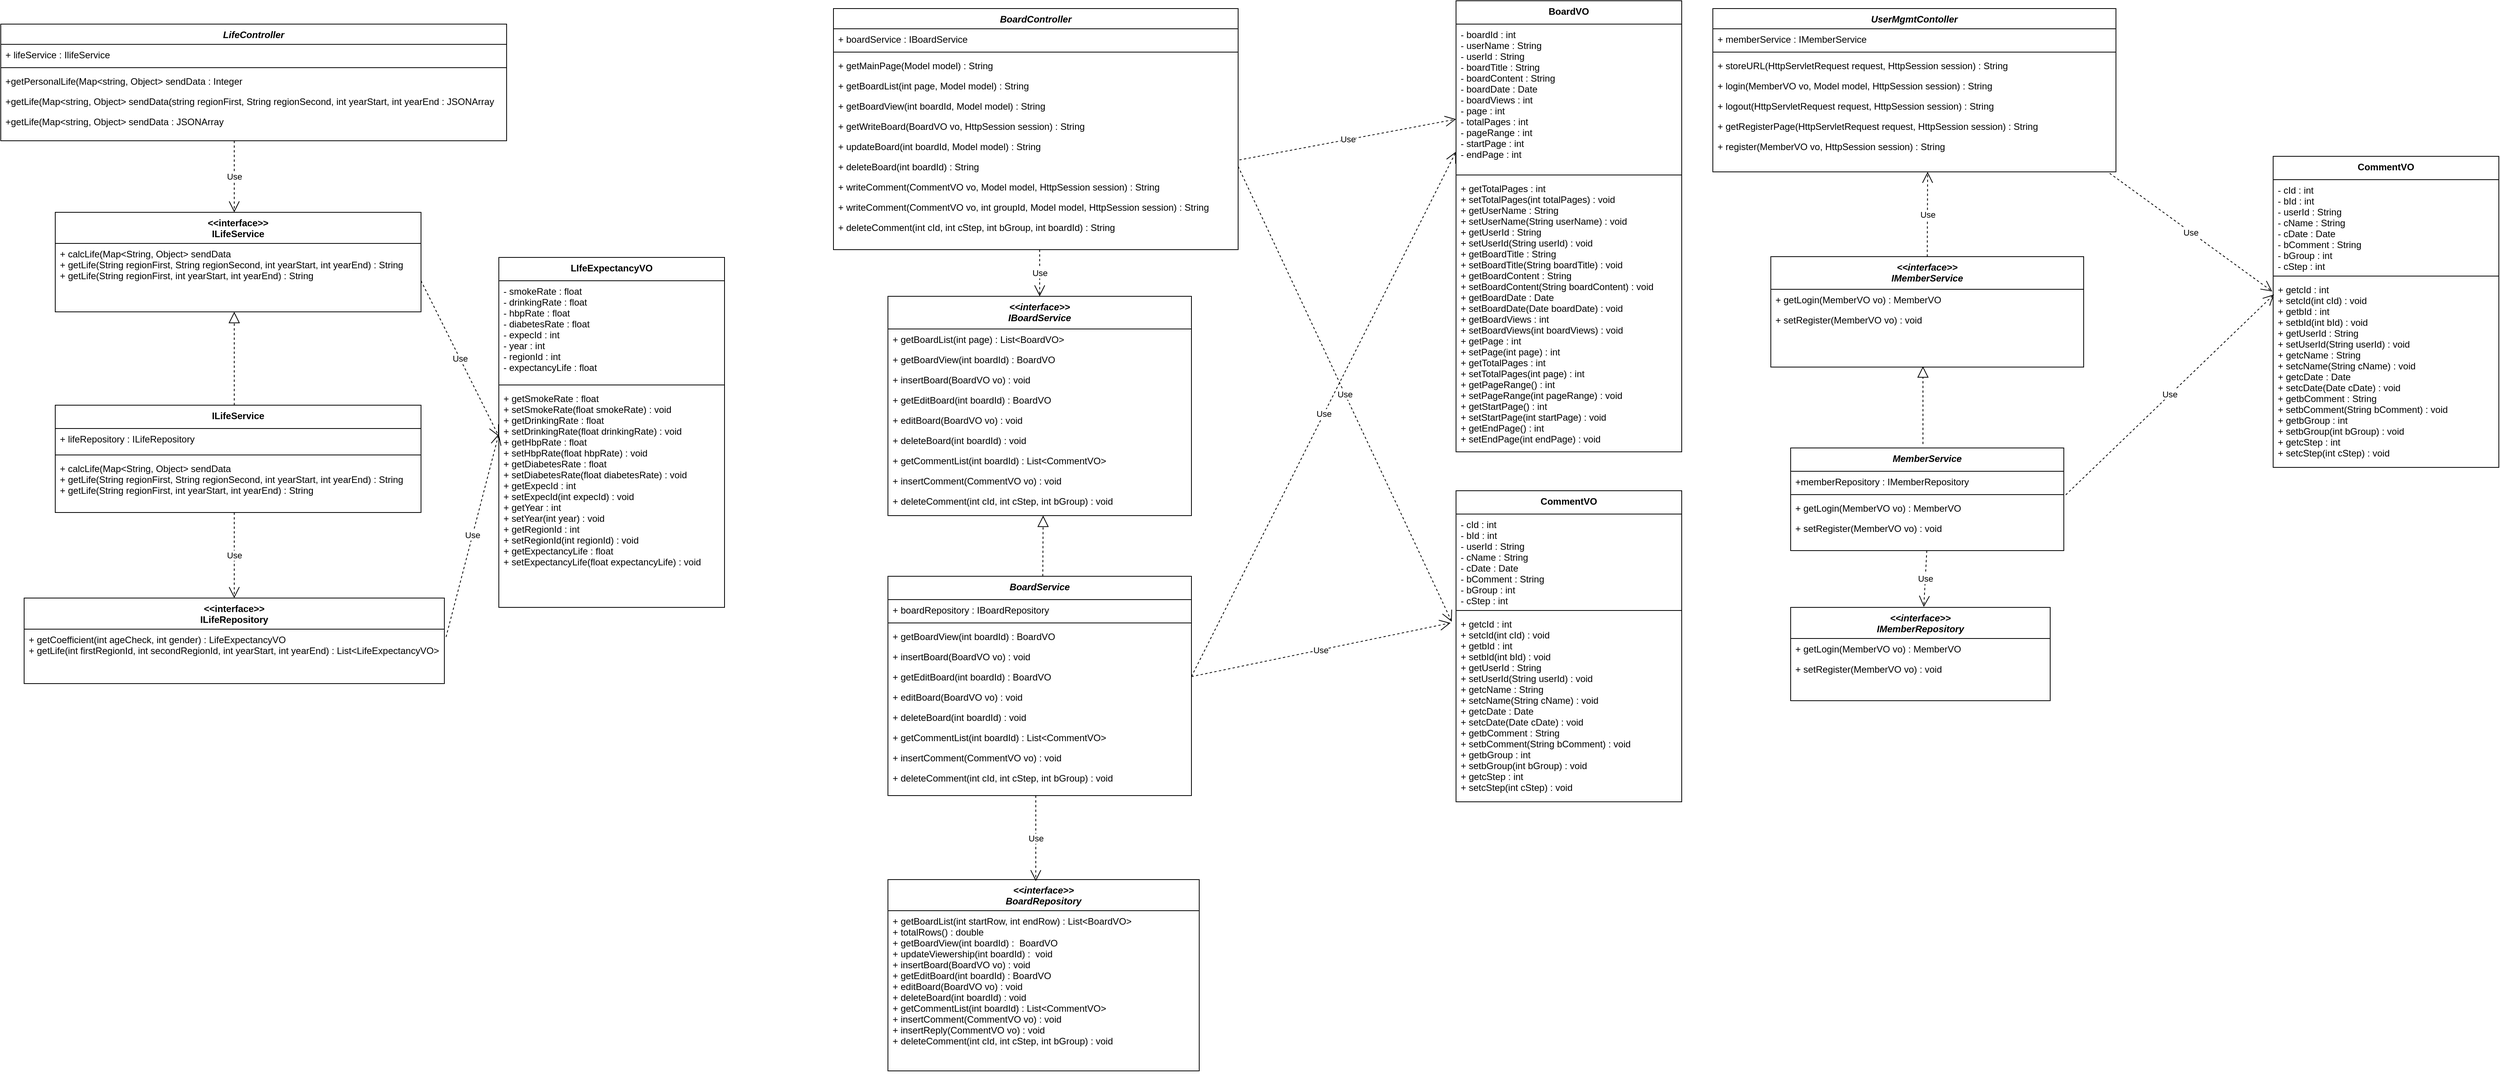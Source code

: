<mxfile version="20.8.16" type="device"><diagram id="C5RBs43oDa-KdzZeNtuy" name="Page-1"><mxGraphModel dx="4372" dy="2070" grid="1" gridSize="10" guides="1" tooltips="1" connect="1" arrows="1" fold="1" page="1" pageScale="1" pageWidth="827" pageHeight="1169" math="0" shadow="0"><root><mxCell id="WIyWlLk6GJQsqaUBKTNV-0"/><mxCell id="WIyWlLk6GJQsqaUBKTNV-1" parent="WIyWlLk6GJQsqaUBKTNV-0"/><mxCell id="zkfFHV4jXpPFQw0GAbJ--0" value="BoardController" style="swimlane;fontStyle=3;align=center;verticalAlign=top;childLayout=stackLayout;horizontal=1;startSize=26;horizontalStack=0;resizeParent=1;resizeLast=0;collapsible=1;marginBottom=0;rounded=0;shadow=0;strokeWidth=1;" parent="WIyWlLk6GJQsqaUBKTNV-1" vertex="1"><mxGeometry x="810" y="20" width="520" height="310" as="geometry"><mxRectangle x="230" y="140" width="160" height="26" as="alternateBounds"/></mxGeometry></mxCell><mxCell id="zkfFHV4jXpPFQw0GAbJ--2" value="+ boardService : IBoardService" style="text;align=left;verticalAlign=top;spacingLeft=4;spacingRight=4;overflow=hidden;rotatable=0;points=[[0,0.5],[1,0.5]];portConstraint=eastwest;rounded=0;shadow=0;html=0;" parent="zkfFHV4jXpPFQw0GAbJ--0" vertex="1"><mxGeometry y="26" width="520" height="26" as="geometry"/></mxCell><mxCell id="zkfFHV4jXpPFQw0GAbJ--4" value="" style="line;html=1;strokeWidth=1;align=left;verticalAlign=middle;spacingTop=-1;spacingLeft=3;spacingRight=3;rotatable=0;labelPosition=right;points=[];portConstraint=eastwest;" parent="zkfFHV4jXpPFQw0GAbJ--0" vertex="1"><mxGeometry y="52" width="520" height="8" as="geometry"/></mxCell><mxCell id="zkfFHV4jXpPFQw0GAbJ--5" value="+ getMainPage(Model model) : String" style="text;align=left;verticalAlign=top;spacingLeft=4;spacingRight=4;overflow=hidden;rotatable=0;points=[[0,0.5],[1,0.5]];portConstraint=eastwest;" parent="zkfFHV4jXpPFQw0GAbJ--0" vertex="1"><mxGeometry y="60" width="520" height="26" as="geometry"/></mxCell><mxCell id="9Ty80EpwRylRa6_031p2-2" value="+ getBoardList(int page, Model model) : String" style="text;align=left;verticalAlign=top;spacingLeft=4;spacingRight=4;overflow=hidden;rotatable=0;points=[[0,0.5],[1,0.5]];portConstraint=eastwest;" parent="zkfFHV4jXpPFQw0GAbJ--0" vertex="1"><mxGeometry y="86" width="520" height="26" as="geometry"/></mxCell><mxCell id="9Ty80EpwRylRa6_031p2-3" value="+ getBoardView(int boardId, Model model) : String" style="text;align=left;verticalAlign=top;spacingLeft=4;spacingRight=4;overflow=hidden;rotatable=0;points=[[0,0.5],[1,0.5]];portConstraint=eastwest;" parent="zkfFHV4jXpPFQw0GAbJ--0" vertex="1"><mxGeometry y="112" width="520" height="26" as="geometry"/></mxCell><mxCell id="9Ty80EpwRylRa6_031p2-32" value="+ getWriteBoard(BoardVO vo, HttpSession session) : String" style="text;align=left;verticalAlign=top;spacingLeft=4;spacingRight=4;overflow=hidden;rotatable=0;points=[[0,0.5],[1,0.5]];portConstraint=eastwest;" parent="zkfFHV4jXpPFQw0GAbJ--0" vertex="1"><mxGeometry y="138" width="520" height="26" as="geometry"/></mxCell><mxCell id="9Ty80EpwRylRa6_031p2-33" value="+ updateBoard(int boardId, Model model) : String" style="text;align=left;verticalAlign=top;spacingLeft=4;spacingRight=4;overflow=hidden;rotatable=0;points=[[0,0.5],[1,0.5]];portConstraint=eastwest;" parent="zkfFHV4jXpPFQw0GAbJ--0" vertex="1"><mxGeometry y="164" width="520" height="26" as="geometry"/></mxCell><mxCell id="9Ty80EpwRylRa6_031p2-34" value="+ deleteBoard(int boardId) : String" style="text;align=left;verticalAlign=top;spacingLeft=4;spacingRight=4;overflow=hidden;rotatable=0;points=[[0,0.5],[1,0.5]];portConstraint=eastwest;" parent="zkfFHV4jXpPFQw0GAbJ--0" vertex="1"><mxGeometry y="190" width="520" height="26" as="geometry"/></mxCell><mxCell id="9Ty80EpwRylRa6_031p2-35" value="+ writeComment(CommentVO vo, Model model, HttpSession session) : String" style="text;align=left;verticalAlign=top;spacingLeft=4;spacingRight=4;overflow=hidden;rotatable=0;points=[[0,0.5],[1,0.5]];portConstraint=eastwest;" parent="zkfFHV4jXpPFQw0GAbJ--0" vertex="1"><mxGeometry y="216" width="520" height="26" as="geometry"/></mxCell><mxCell id="9Ty80EpwRylRa6_031p2-36" value="+ writeComment(CommentVO vo, int groupId, Model model, HttpSession session) : String&#10;" style="text;align=left;verticalAlign=top;spacingLeft=4;spacingRight=4;overflow=hidden;rotatable=0;points=[[0,0.5],[1,0.5]];portConstraint=eastwest;" parent="zkfFHV4jXpPFQw0GAbJ--0" vertex="1"><mxGeometry y="242" width="520" height="26" as="geometry"/></mxCell><mxCell id="9Ty80EpwRylRa6_031p2-37" value="+ deleteComment(int cId, int cStep, int bGroup, int boardId) : String" style="text;align=left;verticalAlign=top;spacingLeft=4;spacingRight=4;overflow=hidden;rotatable=0;points=[[0,0.5],[1,0.5]];portConstraint=eastwest;" parent="zkfFHV4jXpPFQw0GAbJ--0" vertex="1"><mxGeometry y="268" width="520" height="26" as="geometry"/></mxCell><mxCell id="9Ty80EpwRylRa6_031p2-5" value="Use" style="endArrow=open;endSize=12;dashed=1;html=1;rounded=0;" parent="WIyWlLk6GJQsqaUBKTNV-1" edge="1"><mxGeometry width="160" relative="1" as="geometry"><mxPoint x="40" y="190" as="sourcePoint"/><mxPoint x="40" y="282" as="targetPoint"/></mxGeometry></mxCell><mxCell id="zkfFHV4jXpPFQw0GAbJ--13" value="&lt;&lt;interface&gt;&gt;&#10;ILifeService" style="swimlane;fontStyle=1;align=center;verticalAlign=top;childLayout=stackLayout;horizontal=1;startSize=40;horizontalStack=0;resizeParent=1;resizeLast=0;collapsible=1;marginBottom=0;rounded=0;shadow=0;strokeWidth=1;" parent="WIyWlLk6GJQsqaUBKTNV-1" vertex="1"><mxGeometry x="-190" y="282" width="470" height="128" as="geometry"><mxRectangle x="340" y="380" width="170" height="26" as="alternateBounds"/></mxGeometry></mxCell><mxCell id="zkfFHV4jXpPFQw0GAbJ--14" value="+ calcLife(Map&lt;String, Object&gt; sendData&#10;+ getLife(String regionFirst, String regionSecond, int yearStart, int yearEnd) : String&#10;+ getLife(String regionFirst, int yearStart, int yearEnd) : String" style="text;align=left;verticalAlign=top;spacingLeft=4;spacingRight=4;overflow=hidden;rotatable=0;points=[[0,0.5],[1,0.5]];portConstraint=eastwest;" parent="zkfFHV4jXpPFQw0GAbJ--13" vertex="1"><mxGeometry y="40" width="470" height="70" as="geometry"/></mxCell><mxCell id="9Ty80EpwRylRa6_031p2-14" value="Use" style="endArrow=open;endSize=12;dashed=1;html=1;rounded=0;" parent="WIyWlLk6GJQsqaUBKTNV-1" edge="1"><mxGeometry width="160" relative="1" as="geometry"><mxPoint x="40" y="668" as="sourcePoint"/><mxPoint x="40" y="778" as="targetPoint"/></mxGeometry></mxCell><mxCell id="9Ty80EpwRylRa6_031p2-15" value="&lt;&lt;interface&gt;&gt;&#10;ILifeRepository" style="swimlane;fontStyle=1;align=center;verticalAlign=top;childLayout=stackLayout;horizontal=1;startSize=40;horizontalStack=0;resizeParent=1;resizeLast=0;collapsible=1;marginBottom=0;rounded=0;shadow=0;strokeWidth=1;" parent="WIyWlLk6GJQsqaUBKTNV-1" vertex="1"><mxGeometry x="-230" y="778" width="540" height="110" as="geometry"><mxRectangle x="340" y="380" width="170" height="26" as="alternateBounds"/></mxGeometry></mxCell><mxCell id="9Ty80EpwRylRa6_031p2-19" value="+ getCoefficient(int ageCheck, int gender) : LifeExpectancyVO&#10;+ getLife(int firstRegionId, int secondRegionId, int yearStart, int yearEnd) : List&lt;LifeExpectancyVO&gt;" style="text;align=left;verticalAlign=top;spacingLeft=4;spacingRight=4;overflow=hidden;rotatable=0;points=[[0,0.5],[1,0.5]];portConstraint=eastwest;" parent="9Ty80EpwRylRa6_031p2-15" vertex="1"><mxGeometry y="40" width="540" height="70" as="geometry"/></mxCell><mxCell id="9Ty80EpwRylRa6_031p2-6" value="" style="endArrow=block;dashed=1;endFill=0;endSize=12;html=1;rounded=0;" parent="WIyWlLk6GJQsqaUBKTNV-1" edge="1"><mxGeometry width="160" relative="1" as="geometry"><mxPoint x="40" y="530" as="sourcePoint"/><mxPoint x="40" y="410" as="targetPoint"/></mxGeometry></mxCell><mxCell id="9Ty80EpwRylRa6_031p2-7" value="ILifeService" style="swimlane;fontStyle=1;align=center;verticalAlign=top;childLayout=stackLayout;horizontal=1;startSize=30;horizontalStack=0;resizeParent=1;resizeLast=0;collapsible=1;marginBottom=0;rounded=0;shadow=0;strokeWidth=1;" parent="WIyWlLk6GJQsqaUBKTNV-1" vertex="1"><mxGeometry x="-190" y="530" width="470" height="138" as="geometry"><mxRectangle x="340" y="380" width="170" height="26" as="alternateBounds"/></mxGeometry></mxCell><mxCell id="9Ty80EpwRylRa6_031p2-8" value="+ lifeRepository : ILifeRepository" style="text;align=left;verticalAlign=top;spacingLeft=4;spacingRight=4;overflow=hidden;rotatable=0;points=[[0,0.5],[1,0.5]];portConstraint=eastwest;" parent="9Ty80EpwRylRa6_031p2-7" vertex="1"><mxGeometry y="30" width="470" height="30" as="geometry"/></mxCell><mxCell id="9Ty80EpwRylRa6_031p2-11" value="" style="line;html=1;strokeWidth=1;align=left;verticalAlign=middle;spacingTop=-1;spacingLeft=3;spacingRight=3;rotatable=0;labelPosition=right;points=[];portConstraint=eastwest;" parent="9Ty80EpwRylRa6_031p2-7" vertex="1"><mxGeometry y="60" width="470" height="8" as="geometry"/></mxCell><mxCell id="9Ty80EpwRylRa6_031p2-13" value="+ calcLife(Map&lt;String, Object&gt; sendData&#10;+ getLife(String regionFirst, String regionSecond, int yearStart, int yearEnd) : String&#10;+ getLife(String regionFirst, int yearStart, int yearEnd) : String" style="text;align=left;verticalAlign=top;spacingLeft=4;spacingRight=4;overflow=hidden;rotatable=0;points=[[0,0.5],[1,0.5]];portConstraint=eastwest;" parent="9Ty80EpwRylRa6_031p2-7" vertex="1"><mxGeometry y="68" width="470" height="62" as="geometry"/></mxCell><mxCell id="9Ty80EpwRylRa6_031p2-20" value="LIfeExpectancyVO" style="swimlane;fontStyle=1;align=center;verticalAlign=top;childLayout=stackLayout;horizontal=1;startSize=30;horizontalStack=0;resizeParent=1;resizeLast=0;collapsible=1;marginBottom=0;rounded=0;shadow=0;strokeWidth=1;" parent="WIyWlLk6GJQsqaUBKTNV-1" vertex="1"><mxGeometry x="380" y="340" width="290" height="450" as="geometry"><mxRectangle x="340" y="380" width="170" height="26" as="alternateBounds"/></mxGeometry></mxCell><mxCell id="9Ty80EpwRylRa6_031p2-24" value="Use" style="endArrow=open;endSize=12;dashed=1;html=1;rounded=0;" parent="9Ty80EpwRylRa6_031p2-20" edge="1"><mxGeometry width="160" relative="1" as="geometry"><mxPoint x="-100" y="30" as="sourcePoint"/><mxPoint y="230" as="targetPoint"/></mxGeometry></mxCell><mxCell id="9Ty80EpwRylRa6_031p2-21" value="- smokeRate : float&#10;- drinkingRate : float&#10;- hbpRate : float&#10;- diabetesRate : float&#10;- expecId : int&#10;- year : int&#10;- regionId : int&#10;- expectancyLife : float" style="text;align=left;verticalAlign=top;spacingLeft=4;spacingRight=4;overflow=hidden;rotatable=0;points=[[0,0.5],[1,0.5]];portConstraint=eastwest;" parent="9Ty80EpwRylRa6_031p2-20" vertex="1"><mxGeometry y="30" width="290" height="130" as="geometry"/></mxCell><mxCell id="9Ty80EpwRylRa6_031p2-22" value="" style="line;html=1;strokeWidth=1;align=left;verticalAlign=middle;spacingTop=-1;spacingLeft=3;spacingRight=3;rotatable=0;labelPosition=right;points=[];portConstraint=eastwest;" parent="9Ty80EpwRylRa6_031p2-20" vertex="1"><mxGeometry y="160" width="290" height="8" as="geometry"/></mxCell><mxCell id="9Ty80EpwRylRa6_031p2-23" value="+ getSmokeRate : float&#10;+ setSmokeRate(float smokeRate) : void&#10;+ getDrinkingRate : float&#10;+ setDrinkingRate(float drinkingRate) : void&#10;+ getHbpRate : float&#10;+ setHbpRate(float hbpRate) : void&#10;+ getDiabetesRate : float&#10;+ setDiabetesRate(float diabetesRate) : void&#10;+ getExpecId : int&#10;+ setExpecId(int expecId) : void&#10;+ getYear : int&#10;+ setYear(int year) : void&#10;+ getRegionId : int&#10;+ setRegionId(int regionId) : void&#10;+ getExpectancyLife : float&#10;+ setExpectancyLife(float expectancyLife) : void" style="text;align=left;verticalAlign=top;spacingLeft=4;spacingRight=4;overflow=hidden;rotatable=0;points=[[0,0.5],[1,0.5]];portConstraint=eastwest;" parent="9Ty80EpwRylRa6_031p2-20" vertex="1"><mxGeometry y="168" width="290" height="282" as="geometry"/></mxCell><mxCell id="9Ty80EpwRylRa6_031p2-25" value="Use" style="endArrow=open;endSize=12;dashed=1;html=1;rounded=0;entryX=0;entryY=0.209;entryDx=0;entryDy=0;entryPerimeter=0;exitX=1.004;exitY=0.143;exitDx=0;exitDy=0;exitPerimeter=0;" parent="WIyWlLk6GJQsqaUBKTNV-1" source="9Ty80EpwRylRa6_031p2-19" target="9Ty80EpwRylRa6_031p2-23" edge="1"><mxGeometry width="160" relative="1" as="geometry"><mxPoint x="290" y="380" as="sourcePoint"/><mxPoint x="392.03" y="472.95" as="targetPoint"/></mxGeometry></mxCell><mxCell id="9Ty80EpwRylRa6_031p2-26" value="LifeController" style="swimlane;fontStyle=3;align=center;verticalAlign=top;childLayout=stackLayout;horizontal=1;startSize=26;horizontalStack=0;resizeParent=1;resizeLast=0;collapsible=1;marginBottom=0;rounded=0;shadow=0;strokeWidth=1;" parent="WIyWlLk6GJQsqaUBKTNV-1" vertex="1"><mxGeometry x="-260" y="40" width="650" height="150" as="geometry"><mxRectangle x="230" y="140" width="160" height="26" as="alternateBounds"/></mxGeometry></mxCell><mxCell id="9Ty80EpwRylRa6_031p2-27" value="+ lifeService : IlifeService" style="text;align=left;verticalAlign=top;spacingLeft=4;spacingRight=4;overflow=hidden;rotatable=0;points=[[0,0.5],[1,0.5]];portConstraint=eastwest;rounded=0;shadow=0;html=0;" parent="9Ty80EpwRylRa6_031p2-26" vertex="1"><mxGeometry y="26" width="650" height="26" as="geometry"/></mxCell><mxCell id="9Ty80EpwRylRa6_031p2-28" value="" style="line;html=1;strokeWidth=1;align=left;verticalAlign=middle;spacingTop=-1;spacingLeft=3;spacingRight=3;rotatable=0;labelPosition=right;points=[];portConstraint=eastwest;" parent="9Ty80EpwRylRa6_031p2-26" vertex="1"><mxGeometry y="52" width="650" height="8" as="geometry"/></mxCell><mxCell id="9Ty80EpwRylRa6_031p2-29" value="+getPersonalLife(Map&lt;string, Object&gt; sendData : Integer" style="text;align=left;verticalAlign=top;spacingLeft=4;spacingRight=4;overflow=hidden;rotatable=0;points=[[0,0.5],[1,0.5]];portConstraint=eastwest;" parent="9Ty80EpwRylRa6_031p2-26" vertex="1"><mxGeometry y="60" width="650" height="26" as="geometry"/></mxCell><mxCell id="9Ty80EpwRylRa6_031p2-30" value="+getLife(Map&lt;string, Object&gt; sendData(string regionFirst, String regionSecond, int yearStart, int yearEnd : JSONArray" style="text;align=left;verticalAlign=top;spacingLeft=4;spacingRight=4;overflow=hidden;rotatable=0;points=[[0,0.5],[1,0.5]];portConstraint=eastwest;" parent="9Ty80EpwRylRa6_031p2-26" vertex="1"><mxGeometry y="86" width="650" height="26" as="geometry"/></mxCell><mxCell id="9Ty80EpwRylRa6_031p2-31" value="+getLife(Map&lt;string, Object&gt; sendData : JSONArray" style="text;align=left;verticalAlign=top;spacingLeft=4;spacingRight=4;overflow=hidden;rotatable=0;points=[[0,0.5],[1,0.5]];portConstraint=eastwest;" parent="9Ty80EpwRylRa6_031p2-26" vertex="1"><mxGeometry y="112" width="650" height="26" as="geometry"/></mxCell><mxCell id="9Ty80EpwRylRa6_031p2-38" value="&lt;&lt;interface&gt;&gt;&#10;IBoardService" style="swimlane;fontStyle=3;align=center;verticalAlign=top;childLayout=stackLayout;horizontal=1;startSize=42;horizontalStack=0;resizeParent=1;resizeLast=0;collapsible=1;marginBottom=0;rounded=0;shadow=0;strokeWidth=1;" parent="WIyWlLk6GJQsqaUBKTNV-1" vertex="1"><mxGeometry x="880" y="390" width="390" height="282" as="geometry"><mxRectangle x="230" y="140" width="160" height="26" as="alternateBounds"/></mxGeometry></mxCell><mxCell id="9Ty80EpwRylRa6_031p2-39" value="+ getBoardList(int page) : List&lt;BoardVO&gt;" style="text;align=left;verticalAlign=top;spacingLeft=4;spacingRight=4;overflow=hidden;rotatable=0;points=[[0,0.5],[1,0.5]];portConstraint=eastwest;rounded=0;shadow=0;html=0;" parent="9Ty80EpwRylRa6_031p2-38" vertex="1"><mxGeometry y="42" width="390" height="26" as="geometry"/></mxCell><mxCell id="9Ty80EpwRylRa6_031p2-41" value="+ getBoardView(int boardId) : BoardVO" style="text;align=left;verticalAlign=top;spacingLeft=4;spacingRight=4;overflow=hidden;rotatable=0;points=[[0,0.5],[1,0.5]];portConstraint=eastwest;" parent="9Ty80EpwRylRa6_031p2-38" vertex="1"><mxGeometry y="68" width="390" height="26" as="geometry"/></mxCell><mxCell id="9Ty80EpwRylRa6_031p2-42" value="+ insertBoard(BoardVO vo) : void" style="text;align=left;verticalAlign=top;spacingLeft=4;spacingRight=4;overflow=hidden;rotatable=0;points=[[0,0.5],[1,0.5]];portConstraint=eastwest;" parent="9Ty80EpwRylRa6_031p2-38" vertex="1"><mxGeometry y="94" width="390" height="26" as="geometry"/></mxCell><mxCell id="9Ty80EpwRylRa6_031p2-43" value="+ getEditBoard(int boardId) : BoardVO" style="text;align=left;verticalAlign=top;spacingLeft=4;spacingRight=4;overflow=hidden;rotatable=0;points=[[0,0.5],[1,0.5]];portConstraint=eastwest;" parent="9Ty80EpwRylRa6_031p2-38" vertex="1"><mxGeometry y="120" width="390" height="26" as="geometry"/></mxCell><mxCell id="9Ty80EpwRylRa6_031p2-44" value="+ editBoard(BoardVO vo) : void" style="text;align=left;verticalAlign=top;spacingLeft=4;spacingRight=4;overflow=hidden;rotatable=0;points=[[0,0.5],[1,0.5]];portConstraint=eastwest;" parent="9Ty80EpwRylRa6_031p2-38" vertex="1"><mxGeometry y="146" width="390" height="26" as="geometry"/></mxCell><mxCell id="9Ty80EpwRylRa6_031p2-45" value="+ deleteBoard(int boardId) : void" style="text;align=left;verticalAlign=top;spacingLeft=4;spacingRight=4;overflow=hidden;rotatable=0;points=[[0,0.5],[1,0.5]];portConstraint=eastwest;" parent="9Ty80EpwRylRa6_031p2-38" vertex="1"><mxGeometry y="172" width="390" height="26" as="geometry"/></mxCell><mxCell id="9Ty80EpwRylRa6_031p2-46" value="+ getCommentList(int boardId) : List&lt;CommentVO&gt;" style="text;align=left;verticalAlign=top;spacingLeft=4;spacingRight=4;overflow=hidden;rotatable=0;points=[[0,0.5],[1,0.5]];portConstraint=eastwest;" parent="9Ty80EpwRylRa6_031p2-38" vertex="1"><mxGeometry y="198" width="390" height="26" as="geometry"/></mxCell><mxCell id="9Ty80EpwRylRa6_031p2-47" value="+ insertComment(CommentVO vo) : void" style="text;align=left;verticalAlign=top;spacingLeft=4;spacingRight=4;overflow=hidden;rotatable=0;points=[[0,0.5],[1,0.5]];portConstraint=eastwest;" parent="9Ty80EpwRylRa6_031p2-38" vertex="1"><mxGeometry y="224" width="390" height="26" as="geometry"/></mxCell><mxCell id="9Ty80EpwRylRa6_031p2-48" value="+ deleteComment(int cId, int cStep, int bGroup) : void" style="text;align=left;verticalAlign=top;spacingLeft=4;spacingRight=4;overflow=hidden;rotatable=0;points=[[0,0.5],[1,0.5]];portConstraint=eastwest;" parent="9Ty80EpwRylRa6_031p2-38" vertex="1"><mxGeometry y="250" width="390" height="26" as="geometry"/></mxCell><mxCell id="9Ty80EpwRylRa6_031p2-50" value="BoardService" style="swimlane;fontStyle=3;align=center;verticalAlign=top;childLayout=stackLayout;horizontal=1;startSize=30;horizontalStack=0;resizeParent=1;resizeLast=0;collapsible=1;marginBottom=0;rounded=0;shadow=0;strokeWidth=1;" parent="WIyWlLk6GJQsqaUBKTNV-1" vertex="1"><mxGeometry x="880" y="750" width="390" height="282" as="geometry"><mxRectangle x="230" y="140" width="160" height="26" as="alternateBounds"/></mxGeometry></mxCell><mxCell id="9Ty80EpwRylRa6_031p2-51" value="+ boardRepository : IBoardRepository" style="text;align=left;verticalAlign=top;spacingLeft=4;spacingRight=4;overflow=hidden;rotatable=0;points=[[0,0.5],[1,0.5]];portConstraint=eastwest;rounded=0;shadow=0;html=0;" parent="9Ty80EpwRylRa6_031p2-50" vertex="1"><mxGeometry y="30" width="390" height="26" as="geometry"/></mxCell><mxCell id="9Ty80EpwRylRa6_031p2-60" value="" style="line;html=1;strokeWidth=1;align=left;verticalAlign=middle;spacingTop=-1;spacingLeft=3;spacingRight=3;rotatable=0;labelPosition=right;points=[];portConstraint=eastwest;" parent="9Ty80EpwRylRa6_031p2-50" vertex="1"><mxGeometry y="56" width="390" height="8" as="geometry"/></mxCell><mxCell id="9Ty80EpwRylRa6_031p2-52" value="+ getBoardView(int boardId) : BoardVO" style="text;align=left;verticalAlign=top;spacingLeft=4;spacingRight=4;overflow=hidden;rotatable=0;points=[[0,0.5],[1,0.5]];portConstraint=eastwest;" parent="9Ty80EpwRylRa6_031p2-50" vertex="1"><mxGeometry y="64" width="390" height="26" as="geometry"/></mxCell><mxCell id="9Ty80EpwRylRa6_031p2-53" value="+ insertBoard(BoardVO vo) : void" style="text;align=left;verticalAlign=top;spacingLeft=4;spacingRight=4;overflow=hidden;rotatable=0;points=[[0,0.5],[1,0.5]];portConstraint=eastwest;" parent="9Ty80EpwRylRa6_031p2-50" vertex="1"><mxGeometry y="90" width="390" height="26" as="geometry"/></mxCell><mxCell id="9Ty80EpwRylRa6_031p2-54" value="+ getEditBoard(int boardId) : BoardVO" style="text;align=left;verticalAlign=top;spacingLeft=4;spacingRight=4;overflow=hidden;rotatable=0;points=[[0,0.5],[1,0.5]];portConstraint=eastwest;" parent="9Ty80EpwRylRa6_031p2-50" vertex="1"><mxGeometry y="116" width="390" height="26" as="geometry"/></mxCell><mxCell id="9Ty80EpwRylRa6_031p2-55" value="+ editBoard(BoardVO vo) : void" style="text;align=left;verticalAlign=top;spacingLeft=4;spacingRight=4;overflow=hidden;rotatable=0;points=[[0,0.5],[1,0.5]];portConstraint=eastwest;" parent="9Ty80EpwRylRa6_031p2-50" vertex="1"><mxGeometry y="142" width="390" height="26" as="geometry"/></mxCell><mxCell id="9Ty80EpwRylRa6_031p2-56" value="+ deleteBoard(int boardId) : void" style="text;align=left;verticalAlign=top;spacingLeft=4;spacingRight=4;overflow=hidden;rotatable=0;points=[[0,0.5],[1,0.5]];portConstraint=eastwest;" parent="9Ty80EpwRylRa6_031p2-50" vertex="1"><mxGeometry y="168" width="390" height="26" as="geometry"/></mxCell><mxCell id="9Ty80EpwRylRa6_031p2-57" value="+ getCommentList(int boardId) : List&lt;CommentVO&gt;" style="text;align=left;verticalAlign=top;spacingLeft=4;spacingRight=4;overflow=hidden;rotatable=0;points=[[0,0.5],[1,0.5]];portConstraint=eastwest;" parent="9Ty80EpwRylRa6_031p2-50" vertex="1"><mxGeometry y="194" width="390" height="26" as="geometry"/></mxCell><mxCell id="9Ty80EpwRylRa6_031p2-58" value="+ insertComment(CommentVO vo) : void" style="text;align=left;verticalAlign=top;spacingLeft=4;spacingRight=4;overflow=hidden;rotatable=0;points=[[0,0.5],[1,0.5]];portConstraint=eastwest;" parent="9Ty80EpwRylRa6_031p2-50" vertex="1"><mxGeometry y="220" width="390" height="26" as="geometry"/></mxCell><mxCell id="9Ty80EpwRylRa6_031p2-59" value="+ deleteComment(int cId, int cStep, int bGroup) : void" style="text;align=left;verticalAlign=top;spacingLeft=4;spacingRight=4;overflow=hidden;rotatable=0;points=[[0,0.5],[1,0.5]];portConstraint=eastwest;" parent="9Ty80EpwRylRa6_031p2-50" vertex="1"><mxGeometry y="246" width="390" height="26" as="geometry"/></mxCell><mxCell id="9Ty80EpwRylRa6_031p2-61" value="&lt;&lt;interface&gt;&gt;&#10;BoardRepository" style="swimlane;fontStyle=3;align=center;verticalAlign=top;childLayout=stackLayout;horizontal=1;startSize=40;horizontalStack=0;resizeParent=1;resizeLast=0;collapsible=1;marginBottom=0;rounded=0;shadow=0;strokeWidth=1;" parent="WIyWlLk6GJQsqaUBKTNV-1" vertex="1"><mxGeometry x="880" y="1140" width="400" height="246" as="geometry"><mxRectangle x="230" y="140" width="160" height="26" as="alternateBounds"/></mxGeometry></mxCell><mxCell id="9Ty80EpwRylRa6_031p2-64" value="+ getBoardList(int startRow, int endRow) : List&lt;BoardVO&gt; &#10;+ totalRows() : double &#10;+ getBoardView(int boardId) :  BoardVO &#10;+ updateViewership(int boardId) :  void &#10;+ insertBoard(BoardVO vo) : void&#10;+ getEditBoard(int boardId) : BoardVO &#10;+ editBoard(BoardVO vo) : void &#10;+ deleteBoard(int boardId) : void&#10;+ getCommentList(int boardId) : List&lt;CommentVO&gt;&#10;+ insertComment(CommentVO vo) : void&#10;+ insertReply(CommentVO vo) : void &#10;+ deleteComment(int cId, int cStep, int bGroup) : void " style="text;align=left;verticalAlign=top;spacingLeft=4;spacingRight=4;overflow=hidden;rotatable=0;points=[[0,0.5],[1,0.5]];portConstraint=eastwest;" parent="9Ty80EpwRylRa6_031p2-61" vertex="1"><mxGeometry y="40" width="400" height="206" as="geometry"/></mxCell><mxCell id="9Ty80EpwRylRa6_031p2-73" value="BoardVO" style="swimlane;fontStyle=1;align=center;verticalAlign=top;childLayout=stackLayout;horizontal=1;startSize=30;horizontalStack=0;resizeParent=1;resizeLast=0;collapsible=1;marginBottom=0;rounded=0;shadow=0;strokeWidth=1;" parent="WIyWlLk6GJQsqaUBKTNV-1" vertex="1"><mxGeometry x="1610" y="10" width="290" height="580" as="geometry"><mxRectangle x="340" y="380" width="170" height="26" as="alternateBounds"/></mxGeometry></mxCell><mxCell id="9Ty80EpwRylRa6_031p2-75" value="- boardId : int&#10;- userName : String&#10;- userId : String&#10;- boardTitle : String&#10;- boardContent : String&#10;- boardDate : Date&#10;- boardViews : int&#10;- page : int&#10;- totalPages : int&#10;- pageRange : int&#10;- startPage : int&#10;- endPage : int" style="text;align=left;verticalAlign=top;spacingLeft=4;spacingRight=4;overflow=hidden;rotatable=0;points=[[0,0.5],[1,0.5]];portConstraint=eastwest;" parent="9Ty80EpwRylRa6_031p2-73" vertex="1"><mxGeometry y="30" width="290" height="190" as="geometry"/></mxCell><mxCell id="9Ty80EpwRylRa6_031p2-76" value="" style="line;html=1;strokeWidth=1;align=left;verticalAlign=middle;spacingTop=-1;spacingLeft=3;spacingRight=3;rotatable=0;labelPosition=right;points=[];portConstraint=eastwest;" parent="9Ty80EpwRylRa6_031p2-73" vertex="1"><mxGeometry y="220" width="290" height="8" as="geometry"/></mxCell><mxCell id="9Ty80EpwRylRa6_031p2-77" value="+ getTotalPages : int&#10;+ setTotalPages(int totalPages) : void&#10;+ getUserName : String&#10;+ setUserName(String userName) : void&#10;+ getUserId : String&#10;+ setUserId(String userId) : void&#10;+ getBoardTitle : String&#10;+ setBoardTitle(String boardTitle) : void&#10;+ getBoardContent : String&#10;+ setBoardContent(String boardContent) : void&#10;+ getBoardDate : Date&#10;+ setBoardDate(Date boardDate) : void&#10;+ getBoardViews : int&#10;+ setBoardViews(int boardViews) : void&#10;+ getPage : int&#10;+ setPage(int page) : int&#10;+ getTotalPages : int&#10;+ setTotalPages(int page) : int&#10;+ getPageRange() : int&#10;+ setPageRange(int pageRange) : void&#10;+ getStartPage() : int&#10;+ setStartPage(int startPage) : void&#10;+ getEndPage() : int&#10;+ setEndPage(int endPage) : void" style="text;align=left;verticalAlign=top;spacingLeft=4;spacingRight=4;overflow=hidden;rotatable=0;points=[[0,0.5],[1,0.5]];portConstraint=eastwest;" parent="9Ty80EpwRylRa6_031p2-73" vertex="1"><mxGeometry y="228" width="290" height="352" as="geometry"/></mxCell><mxCell id="9Ty80EpwRylRa6_031p2-74" value="Use" style="endArrow=open;endSize=12;dashed=1;html=1;rounded=0;exitX=1.003;exitY=0.179;exitDx=0;exitDy=0;exitPerimeter=0;" parent="WIyWlLk6GJQsqaUBKTNV-1" source="9Ty80EpwRylRa6_031p2-34" target="9Ty80EpwRylRa6_031p2-75" edge="1"><mxGeometry width="160" relative="1" as="geometry"><mxPoint x="1500" y="239" as="sourcePoint"/><mxPoint x="1600" y="439" as="targetPoint"/></mxGeometry></mxCell><mxCell id="9Ty80EpwRylRa6_031p2-79" value="Use" style="endArrow=open;endSize=12;dashed=1;html=1;rounded=0;exitX=1;exitY=0.5;exitDx=0;exitDy=0;" parent="WIyWlLk6GJQsqaUBKTNV-1" source="9Ty80EpwRylRa6_031p2-54" edge="1"><mxGeometry width="160" relative="1" as="geometry"><mxPoint x="1401.3" y="485.4" as="sourcePoint"/><mxPoint x="1610" y="204" as="targetPoint"/></mxGeometry></mxCell><mxCell id="9Ty80EpwRylRa6_031p2-81" value="CommentVO" style="swimlane;fontStyle=1;align=center;verticalAlign=top;childLayout=stackLayout;horizontal=1;startSize=30;horizontalStack=0;resizeParent=1;resizeLast=0;collapsible=1;marginBottom=0;rounded=0;shadow=0;strokeWidth=1;" parent="WIyWlLk6GJQsqaUBKTNV-1" vertex="1"><mxGeometry x="1610" y="640" width="290" height="400" as="geometry"><mxRectangle x="340" y="380" width="170" height="26" as="alternateBounds"/></mxGeometry></mxCell><mxCell id="9Ty80EpwRylRa6_031p2-82" value="- cId : int&#10;- bId : int&#10;- userId : String&#10;- cName : String&#10;- cDate : Date&#10;- bComment : String&#10;- bGroup : int&#10;- cStep : int&#10;" style="text;align=left;verticalAlign=top;spacingLeft=4;spacingRight=4;overflow=hidden;rotatable=0;points=[[0,0.5],[1,0.5]];portConstraint=eastwest;" parent="9Ty80EpwRylRa6_031p2-81" vertex="1"><mxGeometry y="30" width="290" height="120" as="geometry"/></mxCell><mxCell id="9Ty80EpwRylRa6_031p2-83" value="" style="line;html=1;strokeWidth=1;align=left;verticalAlign=middle;spacingTop=-1;spacingLeft=3;spacingRight=3;rotatable=0;labelPosition=right;points=[];portConstraint=eastwest;" parent="9Ty80EpwRylRa6_031p2-81" vertex="1"><mxGeometry y="150" width="290" height="8" as="geometry"/></mxCell><mxCell id="9Ty80EpwRylRa6_031p2-84" value="+ getcId : int&#10;+ setcId(int cId) : void&#10;+ getbId : int&#10;+ setbId(int bId) : void&#10;+ getUserId : String&#10;+ setUserId(String userId) : void&#10;+ getcName : String&#10;+ setcName(String cName) : void&#10;+ getcDate : Date&#10;+ setcDate(Date cDate) : void&#10;+ getbComment : String&#10;+ setbComment(String bComment) : void&#10;+ getbGroup : int&#10;+ setbGroup(int bGroup) : void&#10;+ getcStep : int&#10;+ setcStep(int cStep) : void" style="text;align=left;verticalAlign=top;spacingLeft=4;spacingRight=4;overflow=hidden;rotatable=0;points=[[0,0.5],[1,0.5]];portConstraint=eastwest;" parent="9Ty80EpwRylRa6_031p2-81" vertex="1"><mxGeometry y="158" width="290" height="242" as="geometry"/></mxCell><mxCell id="9Ty80EpwRylRa6_031p2-85" value="Use" style="endArrow=open;endSize=12;dashed=1;html=1;rounded=0;exitX=1;exitY=0.5;exitDx=0;exitDy=0;entryX=-0.019;entryY=0.043;entryDx=0;entryDy=0;entryPerimeter=0;" parent="WIyWlLk6GJQsqaUBKTNV-1" source="9Ty80EpwRylRa6_031p2-34" target="9Ty80EpwRylRa6_031p2-84" edge="1"><mxGeometry width="160" relative="1" as="geometry"><mxPoint x="1391.95" y="221.834" as="sourcePoint"/><mxPoint x="1610" y="179.999" as="targetPoint"/></mxGeometry></mxCell><mxCell id="9Ty80EpwRylRa6_031p2-86" value="Use" style="endArrow=open;endSize=12;dashed=1;html=1;rounded=0;exitX=1;exitY=0.5;exitDx=0;exitDy=0;" parent="WIyWlLk6GJQsqaUBKTNV-1" source="9Ty80EpwRylRa6_031p2-54" edge="1"><mxGeometry width="160" relative="1" as="geometry"><mxPoint x="1390.0" y="470.004" as="sourcePoint"/><mxPoint x="1603" y="810" as="targetPoint"/></mxGeometry></mxCell><mxCell id="9Ty80EpwRylRa6_031p2-88" value="UserMgmtContoller" style="swimlane;fontStyle=3;align=center;verticalAlign=top;childLayout=stackLayout;horizontal=1;startSize=26;horizontalStack=0;resizeParent=1;resizeLast=0;collapsible=1;marginBottom=0;rounded=0;shadow=0;strokeWidth=1;" parent="WIyWlLk6GJQsqaUBKTNV-1" vertex="1"><mxGeometry x="1940" y="20" width="518" height="210" as="geometry"><mxRectangle x="230" y="140" width="160" height="26" as="alternateBounds"/></mxGeometry></mxCell><mxCell id="9Ty80EpwRylRa6_031p2-89" value="+ memberService : IMemberService" style="text;align=left;verticalAlign=top;spacingLeft=4;spacingRight=4;overflow=hidden;rotatable=0;points=[[0,0.5],[1,0.5]];portConstraint=eastwest;rounded=0;shadow=0;html=0;" parent="9Ty80EpwRylRa6_031p2-88" vertex="1"><mxGeometry y="26" width="518" height="26" as="geometry"/></mxCell><mxCell id="9Ty80EpwRylRa6_031p2-90" value="" style="line;html=1;strokeWidth=1;align=left;verticalAlign=middle;spacingTop=-1;spacingLeft=3;spacingRight=3;rotatable=0;labelPosition=right;points=[];portConstraint=eastwest;" parent="9Ty80EpwRylRa6_031p2-88" vertex="1"><mxGeometry y="52" width="518" height="8" as="geometry"/></mxCell><mxCell id="9Ty80EpwRylRa6_031p2-91" value="+ storeURL(HttpServletRequest request, HttpSession session) : String" style="text;align=left;verticalAlign=top;spacingLeft=4;spacingRight=4;overflow=hidden;rotatable=0;points=[[0,0.5],[1,0.5]];portConstraint=eastwest;" parent="9Ty80EpwRylRa6_031p2-88" vertex="1"><mxGeometry y="60" width="518" height="26" as="geometry"/></mxCell><mxCell id="9Ty80EpwRylRa6_031p2-92" value="+ login(MemberVO vo, Model model, HttpSession session) : String" style="text;align=left;verticalAlign=top;spacingLeft=4;spacingRight=4;overflow=hidden;rotatable=0;points=[[0,0.5],[1,0.5]];portConstraint=eastwest;" parent="9Ty80EpwRylRa6_031p2-88" vertex="1"><mxGeometry y="86" width="518" height="26" as="geometry"/></mxCell><mxCell id="9Ty80EpwRylRa6_031p2-93" value="+ logout(HttpServletRequest request, HttpSession session) : String" style="text;align=left;verticalAlign=top;spacingLeft=4;spacingRight=4;overflow=hidden;rotatable=0;points=[[0,0.5],[1,0.5]];portConstraint=eastwest;" parent="9Ty80EpwRylRa6_031p2-88" vertex="1"><mxGeometry y="112" width="518" height="26" as="geometry"/></mxCell><mxCell id="9Ty80EpwRylRa6_031p2-94" value="+ getRegisterPage(HttpServletRequest request, HttpSession session) : String" style="text;align=left;verticalAlign=top;spacingLeft=4;spacingRight=4;overflow=hidden;rotatable=0;points=[[0,0.5],[1,0.5]];portConstraint=eastwest;" parent="9Ty80EpwRylRa6_031p2-88" vertex="1"><mxGeometry y="138" width="518" height="26" as="geometry"/></mxCell><mxCell id="9Ty80EpwRylRa6_031p2-95" value="+ register(MemberVO vo, HttpSession session) : String" style="text;align=left;verticalAlign=top;spacingLeft=4;spacingRight=4;overflow=hidden;rotatable=0;points=[[0,0.5],[1,0.5]];portConstraint=eastwest;" parent="9Ty80EpwRylRa6_031p2-88" vertex="1"><mxGeometry y="164" width="518" height="26" as="geometry"/></mxCell><mxCell id="9Ty80EpwRylRa6_031p2-100" value="&lt;&lt;interface&gt;&gt;&#10;IMemberService" style="swimlane;fontStyle=3;align=center;verticalAlign=top;childLayout=stackLayout;horizontal=1;startSize=42;horizontalStack=0;resizeParent=1;resizeLast=0;collapsible=1;marginBottom=0;rounded=0;shadow=0;strokeWidth=1;" parent="WIyWlLk6GJQsqaUBKTNV-1" vertex="1"><mxGeometry x="2014.5" y="339" width="402" height="142" as="geometry"><mxRectangle x="230" y="140" width="160" height="26" as="alternateBounds"/></mxGeometry></mxCell><mxCell id="9Ty80EpwRylRa6_031p2-101" value="+ getLogin(MemberVO vo) : MemberVO" style="text;align=left;verticalAlign=top;spacingLeft=4;spacingRight=4;overflow=hidden;rotatable=0;points=[[0,0.5],[1,0.5]];portConstraint=eastwest;rounded=0;shadow=0;html=0;" parent="9Ty80EpwRylRa6_031p2-100" vertex="1"><mxGeometry y="42" width="402" height="26" as="geometry"/></mxCell><mxCell id="9Ty80EpwRylRa6_031p2-109" value="+ setRegister(MemberVO vo) : void" style="text;align=left;verticalAlign=top;spacingLeft=4;spacingRight=4;overflow=hidden;rotatable=0;points=[[0,0.5],[1,0.5]];portConstraint=eastwest;" parent="9Ty80EpwRylRa6_031p2-100" vertex="1"><mxGeometry y="68" width="402" height="26" as="geometry"/></mxCell><mxCell id="9Ty80EpwRylRa6_031p2-110" value="MemberService" style="swimlane;fontStyle=3;align=center;verticalAlign=top;childLayout=stackLayout;horizontal=1;startSize=30;horizontalStack=0;resizeParent=1;resizeLast=0;collapsible=1;marginBottom=0;rounded=0;shadow=0;strokeWidth=1;" parent="WIyWlLk6GJQsqaUBKTNV-1" vertex="1"><mxGeometry x="2040" y="585" width="351" height="132" as="geometry"><mxRectangle x="230" y="140" width="160" height="26" as="alternateBounds"/></mxGeometry></mxCell><mxCell id="9Ty80EpwRylRa6_031p2-111" value="+memberRepository : IMemberRepository" style="text;align=left;verticalAlign=top;spacingLeft=4;spacingRight=4;overflow=hidden;rotatable=0;points=[[0,0.5],[1,0.5]];portConstraint=eastwest;rounded=0;shadow=0;html=0;" parent="9Ty80EpwRylRa6_031p2-110" vertex="1"><mxGeometry y="30" width="351" height="26" as="geometry"/></mxCell><mxCell id="9Ty80EpwRylRa6_031p2-112" value="" style="line;html=1;strokeWidth=1;align=left;verticalAlign=middle;spacingTop=-1;spacingLeft=3;spacingRight=3;rotatable=0;labelPosition=right;points=[];portConstraint=eastwest;" parent="9Ty80EpwRylRa6_031p2-110" vertex="1"><mxGeometry y="56" width="351" height="8" as="geometry"/></mxCell><mxCell id="9Ty80EpwRylRa6_031p2-139" value="+ getLogin(MemberVO vo) : MemberVO" style="text;align=left;verticalAlign=top;spacingLeft=4;spacingRight=4;overflow=hidden;rotatable=0;points=[[0,0.5],[1,0.5]];portConstraint=eastwest;rounded=0;shadow=0;html=0;" parent="9Ty80EpwRylRa6_031p2-110" vertex="1"><mxGeometry y="64" width="351" height="26" as="geometry"/></mxCell><mxCell id="9Ty80EpwRylRa6_031p2-140" value="+ setRegister(MemberVO vo) : void" style="text;align=left;verticalAlign=top;spacingLeft=4;spacingRight=4;overflow=hidden;rotatable=0;points=[[0,0.5],[1,0.5]];portConstraint=eastwest;" parent="9Ty80EpwRylRa6_031p2-110" vertex="1"><mxGeometry y="90" width="351" height="26" as="geometry"/></mxCell><mxCell id="9Ty80EpwRylRa6_031p2-121" value="&lt;&lt;interface&gt;&gt;&#10;IMemberRepository" style="swimlane;fontStyle=3;align=center;verticalAlign=top;childLayout=stackLayout;horizontal=1;startSize=40;horizontalStack=0;resizeParent=1;resizeLast=0;collapsible=1;marginBottom=0;rounded=0;shadow=0;strokeWidth=1;" parent="WIyWlLk6GJQsqaUBKTNV-1" vertex="1"><mxGeometry x="2040" y="790" width="333.5" height="120" as="geometry"><mxRectangle x="230" y="140" width="160" height="26" as="alternateBounds"/></mxGeometry></mxCell><mxCell id="9Ty80EpwRylRa6_031p2-148" value="+ getLogin(MemberVO vo) : MemberVO" style="text;align=left;verticalAlign=top;spacingLeft=4;spacingRight=4;overflow=hidden;rotatable=0;points=[[0,0.5],[1,0.5]];portConstraint=eastwest;rounded=0;shadow=0;html=0;" parent="9Ty80EpwRylRa6_031p2-121" vertex="1"><mxGeometry y="40" width="333.5" height="26" as="geometry"/></mxCell><mxCell id="9Ty80EpwRylRa6_031p2-149" value="+ setRegister(MemberVO vo) : void" style="text;align=left;verticalAlign=top;spacingLeft=4;spacingRight=4;overflow=hidden;rotatable=0;points=[[0,0.5],[1,0.5]];portConstraint=eastwest;" parent="9Ty80EpwRylRa6_031p2-121" vertex="1"><mxGeometry y="66" width="333.5" height="26" as="geometry"/></mxCell><mxCell id="9Ty80EpwRylRa6_031p2-132" value="CommentVO" style="swimlane;fontStyle=1;align=center;verticalAlign=top;childLayout=stackLayout;horizontal=1;startSize=30;horizontalStack=0;resizeParent=1;resizeLast=0;collapsible=1;marginBottom=0;rounded=0;shadow=0;strokeWidth=1;" parent="WIyWlLk6GJQsqaUBKTNV-1" vertex="1"><mxGeometry x="2660" y="210" width="290" height="400" as="geometry"><mxRectangle x="340" y="380" width="170" height="26" as="alternateBounds"/></mxGeometry></mxCell><mxCell id="9Ty80EpwRylRa6_031p2-133" value="- cId : int&#10;- bId : int&#10;- userId : String&#10;- cName : String&#10;- cDate : Date&#10;- bComment : String&#10;- bGroup : int&#10;- cStep : int&#10;" style="text;align=left;verticalAlign=top;spacingLeft=4;spacingRight=4;overflow=hidden;rotatable=0;points=[[0,0.5],[1,0.5]];portConstraint=eastwest;" parent="9Ty80EpwRylRa6_031p2-132" vertex="1"><mxGeometry y="30" width="290" height="120" as="geometry"/></mxCell><mxCell id="9Ty80EpwRylRa6_031p2-134" value="" style="line;html=1;strokeWidth=1;align=left;verticalAlign=middle;spacingTop=-1;spacingLeft=3;spacingRight=3;rotatable=0;labelPosition=right;points=[];portConstraint=eastwest;" parent="9Ty80EpwRylRa6_031p2-132" vertex="1"><mxGeometry y="150" width="290" height="8" as="geometry"/></mxCell><mxCell id="9Ty80EpwRylRa6_031p2-135" value="+ getcId : int&#10;+ setcId(int cId) : void&#10;+ getbId : int&#10;+ setbId(int bId) : void&#10;+ getUserId : String&#10;+ setUserId(String userId) : void&#10;+ getcName : String&#10;+ setcName(String cName) : void&#10;+ getcDate : Date&#10;+ setcDate(Date cDate) : void&#10;+ getbComment : String&#10;+ setbComment(String bComment) : void&#10;+ getbGroup : int&#10;+ setbGroup(int bGroup) : void&#10;+ getcStep : int&#10;+ setcStep(int cStep) : void" style="text;align=left;verticalAlign=top;spacingLeft=4;spacingRight=4;overflow=hidden;rotatable=0;points=[[0,0.5],[1,0.5]];portConstraint=eastwest;" parent="9Ty80EpwRylRa6_031p2-132" vertex="1"><mxGeometry y="158" width="290" height="242" as="geometry"/></mxCell><mxCell id="9Ty80EpwRylRa6_031p2-136" value="Use" style="endArrow=open;endSize=12;dashed=1;html=1;rounded=0;exitX=1.003;exitY=0.179;exitDx=0;exitDy=0;exitPerimeter=0;entryX=-0.004;entryY=0.065;entryDx=0;entryDy=0;entryPerimeter=0;" parent="WIyWlLk6GJQsqaUBKTNV-1" target="9Ty80EpwRylRa6_031p2-135" edge="1"><mxGeometry width="160" relative="1" as="geometry"><mxPoint x="2449.95" y="231.834" as="sourcePoint"/><mxPoint x="2668" y="189.999" as="targetPoint"/></mxGeometry></mxCell><mxCell id="9Ty80EpwRylRa6_031p2-137" value="Use" style="endArrow=open;endSize=12;dashed=1;html=1;rounded=0;exitX=0.5;exitY=0;exitDx=0;exitDy=0;" parent="WIyWlLk6GJQsqaUBKTNV-1" source="9Ty80EpwRylRa6_031p2-100" edge="1"><mxGeometry width="160" relative="1" as="geometry"><mxPoint x="2342" y="380.004" as="sourcePoint"/><mxPoint x="2216" y="230" as="targetPoint"/></mxGeometry></mxCell><mxCell id="9Ty80EpwRylRa6_031p2-141" value="Use" style="endArrow=open;endSize=12;dashed=1;html=1;rounded=0;" parent="WIyWlLk6GJQsqaUBKTNV-1" edge="1"><mxGeometry width="160" relative="1" as="geometry"><mxPoint x="1070" y="1032" as="sourcePoint"/><mxPoint x="1070" y="1142" as="targetPoint"/></mxGeometry></mxCell><mxCell id="9Ty80EpwRylRa6_031p2-142" value="" style="endArrow=block;dashed=1;endFill=0;endSize=12;html=1;rounded=0;" parent="WIyWlLk6GJQsqaUBKTNV-1" edge="1"><mxGeometry width="160" relative="1" as="geometry"><mxPoint x="1079" y="750" as="sourcePoint"/><mxPoint x="1079.44" y="672" as="targetPoint"/></mxGeometry></mxCell><mxCell id="9Ty80EpwRylRa6_031p2-143" value="Use" style="endArrow=open;endSize=12;dashed=1;html=1;rounded=0;entryX=0.5;entryY=0;entryDx=0;entryDy=0;" parent="WIyWlLk6GJQsqaUBKTNV-1" target="9Ty80EpwRylRa6_031p2-38" edge="1"><mxGeometry width="160" relative="1" as="geometry"><mxPoint x="1075" y="330" as="sourcePoint"/><mxPoint x="1079" y="350" as="targetPoint"/></mxGeometry></mxCell><mxCell id="9Ty80EpwRylRa6_031p2-145" value="" style="endArrow=block;dashed=1;endFill=0;endSize=12;html=1;rounded=0;" parent="WIyWlLk6GJQsqaUBKTNV-1" edge="1"><mxGeometry width="160" relative="1" as="geometry"><mxPoint x="2210" y="580" as="sourcePoint"/><mxPoint x="2210" y="480" as="targetPoint"/></mxGeometry></mxCell><mxCell id="9Ty80EpwRylRa6_031p2-146" value="Use" style="endArrow=open;endSize=12;dashed=1;html=1;rounded=0;entryX=0.513;entryY=-0.005;entryDx=0;entryDy=0;entryPerimeter=0;" parent="WIyWlLk6GJQsqaUBKTNV-1" target="9Ty80EpwRylRa6_031p2-121" edge="1"><mxGeometry width="160" relative="1" as="geometry"><mxPoint x="2214.94" y="717" as="sourcePoint"/><mxPoint x="2214.94" y="827" as="targetPoint"/></mxGeometry></mxCell><mxCell id="9Ty80EpwRylRa6_031p2-147" value="Use" style="endArrow=open;endSize=12;dashed=1;html=1;rounded=0;exitX=1.007;exitY=-0.141;exitDx=0;exitDy=0;exitPerimeter=0;entryX=0.004;entryY=0.081;entryDx=0;entryDy=0;entryPerimeter=0;" parent="WIyWlLk6GJQsqaUBKTNV-1" source="9Ty80EpwRylRa6_031p2-139" target="9Ty80EpwRylRa6_031p2-135" edge="1"><mxGeometry width="160" relative="1" as="geometry"><mxPoint x="2459.95" y="241.834" as="sourcePoint"/><mxPoint x="2668.84" y="393.73" as="targetPoint"/></mxGeometry></mxCell></root></mxGraphModel></diagram></mxfile>